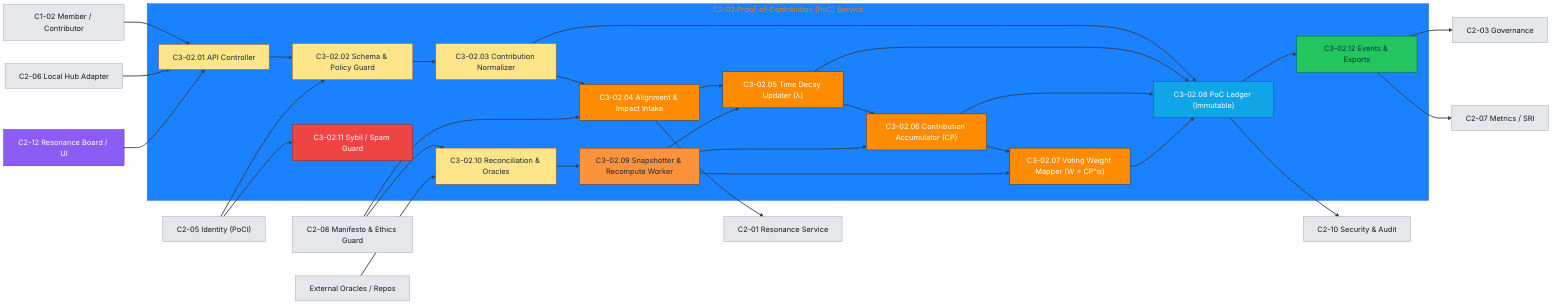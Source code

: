 %%{init: {'theme':'base','themeVariables':{ 'fontFamily':'Inter,Arial', 'primaryColor':'#ff8b00','lineColor':'#334155'}}}%%
flowchart LR
  %% --- Coherosphere CI Theme ---
  classDef container fill:#111827,stroke:#111827,color:#ffffff,font-weight:bold;
  classDef compute fill:#ff8b00,stroke:#333333,color:#ffffff;
  classDef control fill:#fde68a,stroke:#b45309,color:#1f2937;
  classDef worker fill:#fb923c,stroke:#7c2d12,color:#1f2937;
  classDef store fill:#0ea5e9,stroke:#075985,color:#ffffff;
  classDef event fill:#22c55e,stroke:#065f46,color:#083344;
  classDef risk fill:#ef4444,stroke:#7f1d1d,color:#ffffff;
  classDef ext fill:#e5e7eb,stroke:#9ca3af,color:#111827;
  classDef ui fill:#8b5cf6,stroke:#4c1d95,color:#ffffff;
  linkStyle default stroke:#334155,stroke-width:2px;

  %% ===== Container & Components (C2-02 → C3-02.xx) =====
  subgraph POC["C2-02 Proof-of-Contribution (PoC) Service"]
    class POC container
    API["C3-02.01 API Controller"]:::control
    AUTHZ["C3-02.02 Schema & Policy Guard"]:::control
    DEDUP["C3-02.03 Contribution Normalizer"]:::control
    VAL["C3-02.04 Alignment & Impact Intake"]:::compute
    TIME["C3-02.05 Time Decay Updater (λ)"]:::compute
    CPACC["C3-02.06 Contribution Accumulator (CP)"]:::compute
    WMAP["C3-02.07 Voting Weight Mapper (W = CP^α)"]:::compute
    LEDGER["C3-02.08 PoC Ledger (Immutable)"]:::store
    SNAP["C3-02.09 Snapshotter & Recompute Worker"]:::worker
    RECON["C3-02.10 Reconciliation & Oracles"]:::control
    SYBIL["C3-02.11 Sybil / Spam Guard"]:::risk
    PUB["C3-02.12 Events & Exports"]:::event
  end

  %% ===== Main internal flow =====
  API --> AUTHZ --> DEDUP --> VAL
  VAL --> TIME --> CPACC --> WMAP
  DEDUP --> LEDGER
  TIME --> LEDGER
  CPACC --> LEDGER
  WMAP --> LEDGER
  RECON --> SNAP
  SNAP --> TIME
  SNAP --> CPACC
  SNAP --> WMAP
  LEDGER --> PUB

  %% ===== External context links =====
  USER["C1-02 Member / Contributor"]:::ext --> API
  HUB["C2-06 Local Hub Adapter"]:::ext --> API
  UI["C2-12 Resonance Board / UI"]:::ui --> API
  ID["C2-05 Identity (PoCI)"]:::ext --> AUTHZ
  ID --> SYBIL
  ETH["C2-08 Manifesto & Ethics Guard"]:::ext --> VAL
  ETH --> RECON
  VAL --> RS["C2-01 Resonance Service"]:::ext
  PUB --> GOV["C2-03 Governance"]:::ext
  PUB --> MET["C2-07 Metrics / SRI"]:::ext
  LEDGER --> SEC["C2-10 Security & Audit"]:::ext
  EXT["External Oracles / Repos"]:::ext --> RECON